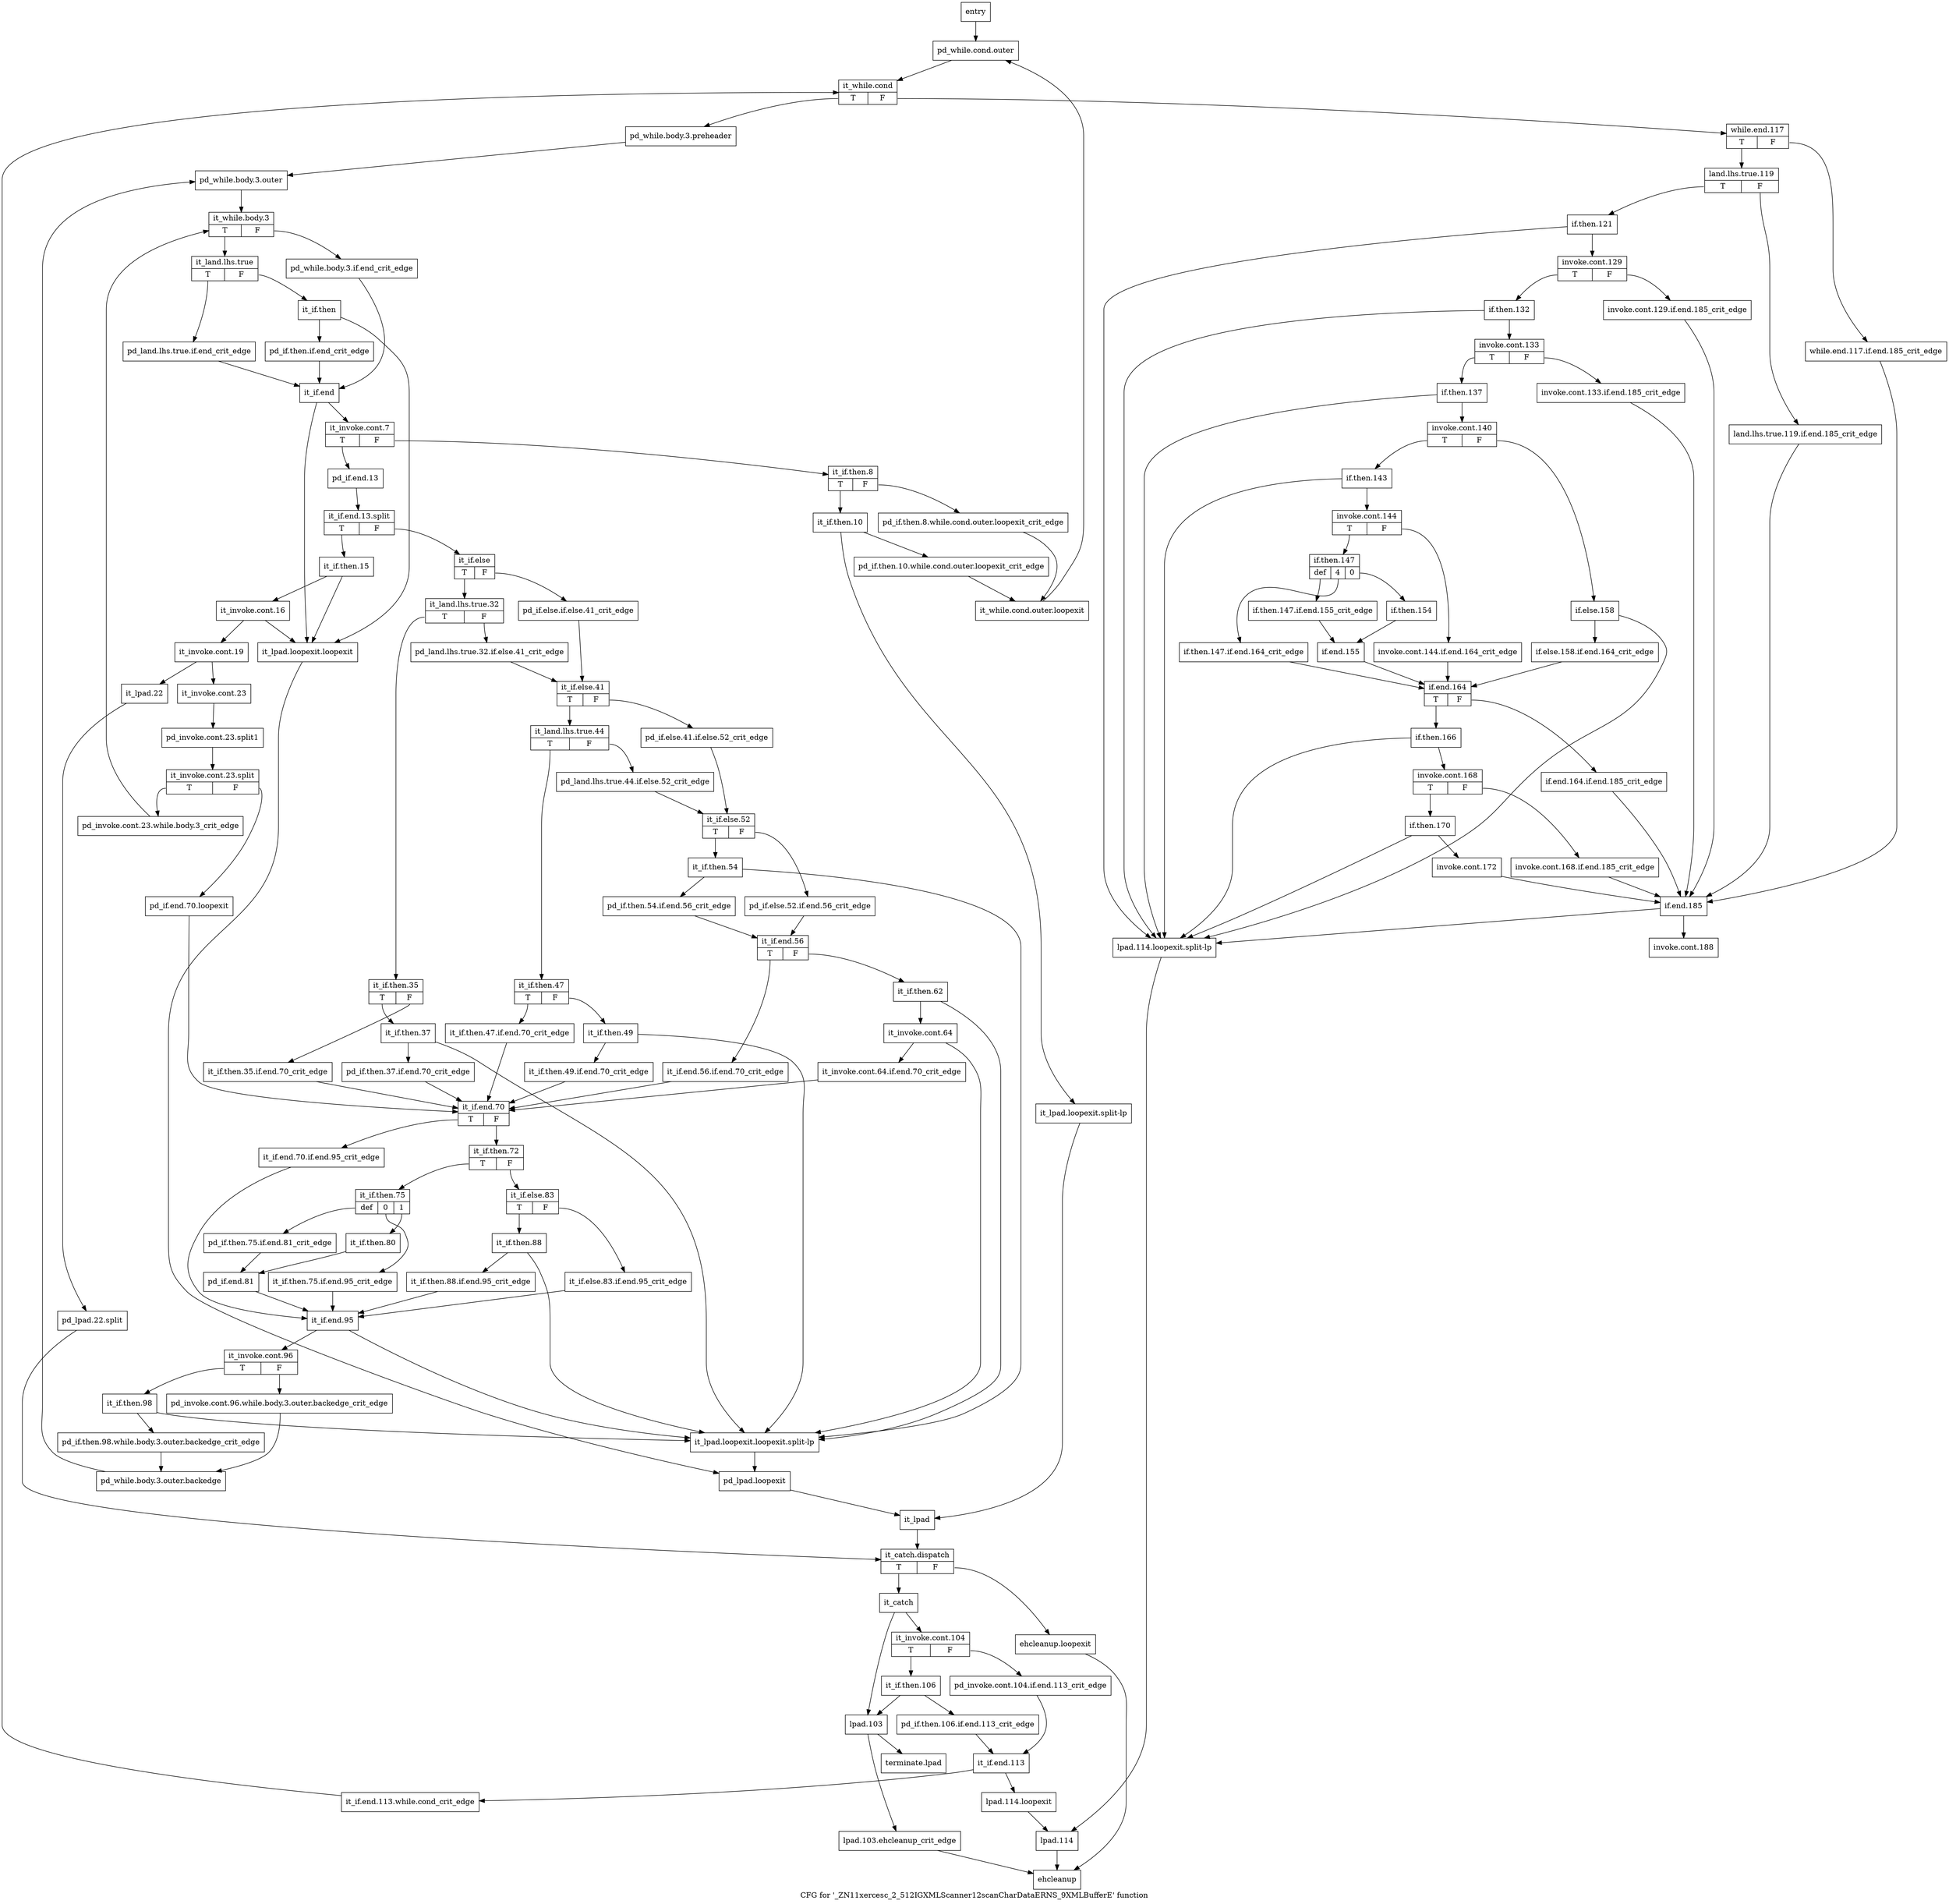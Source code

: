 digraph "CFG for '_ZN11xercesc_2_512IGXMLScanner12scanCharDataERNS_9XMLBufferE' function" {
	label="CFG for '_ZN11xercesc_2_512IGXMLScanner12scanCharDataERNS_9XMLBufferE' function";

	Node0x399b910 [shape=record,label="{entry}"];
	Node0x399b910 -> Node0x399b9b0;
	Node0x399b960 [shape=record,label="{it_while.cond.outer.loopexit}"];
	Node0x399b960 -> Node0x399b9b0;
	Node0x399b9b0 [shape=record,label="{pd_while.cond.outer}"];
	Node0x399b9b0 -> Node0x399ba00;
	Node0x399ba00 [shape=record,label="{it_while.cond|{<s0>T|<s1>F}}"];
	Node0x399ba00:s0 -> Node0x399ba50;
	Node0x399ba00:s1 -> Node0x399f860;
	Node0x399ba50 [shape=record,label="{pd_while.body.3.preheader}"];
	Node0x399ba50 -> Node0x399baa0;
	Node0x399baa0 [shape=record,label="{pd_while.body.3.outer}"];
	Node0x399baa0 -> Node0x399baf0;
	Node0x399baf0 [shape=record,label="{it_while.body.3|{<s0>T|<s1>F}}"];
	Node0x399baf0:s0 -> Node0x399bb90;
	Node0x399baf0:s1 -> Node0x399bb40;
	Node0x399bb40 [shape=record,label="{pd_while.body.3.if.end_crit_edge}"];
	Node0x399bb40 -> Node0x397ab90;
	Node0x399bb90 [shape=record,label="{it_land.lhs.true|{<s0>T|<s1>F}}"];
	Node0x399bb90:s0 -> Node0x397a910;
	Node0x399bb90:s1 -> Node0x397a960;
	Node0x397a910 [shape=record,label="{pd_land.lhs.true.if.end_crit_edge}"];
	Node0x397a910 -> Node0x397ab90;
	Node0x397a960 [shape=record,label="{it_if.then}"];
	Node0x397a960 -> Node0x397a9b0;
	Node0x397a960 -> Node0x397aa00;
	Node0x397a9b0 [shape=record,label="{pd_if.then.if.end_crit_edge}"];
	Node0x397a9b0 -> Node0x397ab90;
	Node0x397aa00 [shape=record,label="{it_lpad.loopexit.loopexit}"];
	Node0x397aa00 -> Node0x397aaa0;
	Node0x397aa50 [shape=record,label="{it_lpad.loopexit.loopexit.split-lp}"];
	Node0x397aa50 -> Node0x397aaa0;
	Node0x397aaa0 [shape=record,label="{pd_lpad.loopexit}"];
	Node0x397aaa0 -> Node0x397ab40;
	Node0x397aaf0 [shape=record,label="{it_lpad.loopexit.split-lp}"];
	Node0x397aaf0 -> Node0x397ab40;
	Node0x397ab40 [shape=record,label="{it_lpad}"];
	Node0x397ab40 -> Node0x399e690;
	Node0x397ab90 [shape=record,label="{it_if.end}"];
	Node0x397ab90 -> Node0x397abe0;
	Node0x397ab90 -> Node0x397aa00;
	Node0x397abe0 [shape=record,label="{it_invoke.cont.7|{<s0>T|<s1>F}}"];
	Node0x397abe0:s0 -> Node0x399e460;
	Node0x397abe0:s1 -> Node0x397ac30;
	Node0x397ac30 [shape=record,label="{it_if.then.8|{<s0>T|<s1>F}}"];
	Node0x397ac30:s0 -> Node0x399e3c0;
	Node0x397ac30:s1 -> Node0x399e370;
	Node0x399e370 [shape=record,label="{pd_if.then.8.while.cond.outer.loopexit_crit_edge}"];
	Node0x399e370 -> Node0x399b960;
	Node0x399e3c0 [shape=record,label="{it_if.then.10}"];
	Node0x399e3c0 -> Node0x399e410;
	Node0x399e3c0 -> Node0x397aaf0;
	Node0x399e410 [shape=record,label="{pd_if.then.10.while.cond.outer.loopexit_crit_edge}"];
	Node0x399e410 -> Node0x399b960;
	Node0x399e460 [shape=record,label="{pd_if.end.13}"];
	Node0x399e460 -> Node0xaba9a20;
	Node0xaba9a20 [shape=record,label="{it_if.end.13.split|{<s0>T|<s1>F}}"];
	Node0xaba9a20:s0 -> Node0x399e4b0;
	Node0xaba9a20:s1 -> Node0x399e870;
	Node0x399e4b0 [shape=record,label="{it_if.then.15}"];
	Node0x399e4b0 -> Node0x399e500;
	Node0x399e4b0 -> Node0x397aa00;
	Node0x399e500 [shape=record,label="{it_invoke.cont.16}"];
	Node0x399e500 -> Node0x399e550;
	Node0x399e500 -> Node0x397aa00;
	Node0x399e550 [shape=record,label="{it_invoke.cont.19}"];
	Node0x399e550 -> Node0x399e5a0;
	Node0x399e550 -> Node0x399e640;
	Node0x399e5a0 [shape=record,label="{it_invoke.cont.23}"];
	Node0x399e5a0 -> Node0xab09d00;
	Node0xab09d00 [shape=record,label="{pd_invoke.cont.23.split1}"];
	Node0xab09d00 -> Node0xab521d0;
	Node0xab521d0 [shape=record,label="{it_invoke.cont.23.split|{<s0>T|<s1>F}}"];
	Node0xab521d0:s0 -> Node0x399e5f0;
	Node0xab521d0:s1 -> Node0x399f040;
	Node0x399e5f0 [shape=record,label="{pd_invoke.cont.23.while.body.3_crit_edge}"];
	Node0x399e5f0 -> Node0x399baf0;
	Node0x399e640 [shape=record,label="{it_lpad.22}"];
	Node0x399e640 -> Node0xaa69300;
	Node0xaa69300 [shape=record,label="{pd_lpad.22.split}"];
	Node0xaa69300 -> Node0x399e690;
	Node0x399e690 [shape=record,label="{it_catch.dispatch|{<s0>T|<s1>F}}"];
	Node0x399e690:s0 -> Node0x399e6e0;
	Node0x399e690:s1 -> Node0x39a0210;
	Node0x399e6e0 [shape=record,label="{it_catch}"];
	Node0x399e6e0 -> Node0x399e730;
	Node0x399e6e0 -> Node0x399f630;
	Node0x399e730 [shape=record,label="{it_invoke.cont.104|{<s0>T|<s1>F}}"];
	Node0x399e730:s0 -> Node0x399e7d0;
	Node0x399e730:s1 -> Node0x399e780;
	Node0x399e780 [shape=record,label="{pd_invoke.cont.104.if.end.113_crit_edge}"];
	Node0x399e780 -> Node0x399f6d0;
	Node0x399e7d0 [shape=record,label="{it_if.then.106}"];
	Node0x399e7d0 -> Node0x399e820;
	Node0x399e7d0 -> Node0x399f630;
	Node0x399e820 [shape=record,label="{pd_if.then.106.if.end.113_crit_edge}"];
	Node0x399e820 -> Node0x399f6d0;
	Node0x399e870 [shape=record,label="{it_if.else|{<s0>T|<s1>F}}"];
	Node0x399e870:s0 -> Node0x399e910;
	Node0x399e870:s1 -> Node0x399e8c0;
	Node0x399e8c0 [shape=record,label="{pd_if.else.if.else.41_crit_edge}"];
	Node0x399e8c0 -> Node0x399eaf0;
	Node0x399e910 [shape=record,label="{it_land.lhs.true.32|{<s0>T|<s1>F}}"];
	Node0x399e910:s0 -> Node0x399e9b0;
	Node0x399e910:s1 -> Node0x399e960;
	Node0x399e960 [shape=record,label="{pd_land.lhs.true.32.if.else.41_crit_edge}"];
	Node0x399e960 -> Node0x399eaf0;
	Node0x399e9b0 [shape=record,label="{it_if.then.35|{<s0>T|<s1>F}}"];
	Node0x399e9b0:s0 -> Node0x399ea50;
	Node0x399e9b0:s1 -> Node0x399ea00;
	Node0x399ea00 [shape=record,label="{it_if.then.35.if.end.70_crit_edge}"];
	Node0x399ea00 -> Node0x399f090;
	Node0x399ea50 [shape=record,label="{it_if.then.37}"];
	Node0x399ea50 -> Node0x399eaa0;
	Node0x399ea50 -> Node0x397aa50;
	Node0x399eaa0 [shape=record,label="{pd_if.then.37.if.end.70_crit_edge}"];
	Node0x399eaa0 -> Node0x399f090;
	Node0x399eaf0 [shape=record,label="{it_if.else.41|{<s0>T|<s1>F}}"];
	Node0x399eaf0:s0 -> Node0x399eb90;
	Node0x399eaf0:s1 -> Node0x399eb40;
	Node0x399eb40 [shape=record,label="{pd_if.else.41.if.else.52_crit_edge}"];
	Node0x399eb40 -> Node0x399ed70;
	Node0x399eb90 [shape=record,label="{it_land.lhs.true.44|{<s0>T|<s1>F}}"];
	Node0x399eb90:s0 -> Node0x399ec30;
	Node0x399eb90:s1 -> Node0x399ebe0;
	Node0x399ebe0 [shape=record,label="{pd_land.lhs.true.44.if.else.52_crit_edge}"];
	Node0x399ebe0 -> Node0x399ed70;
	Node0x399ec30 [shape=record,label="{it_if.then.47|{<s0>T|<s1>F}}"];
	Node0x399ec30:s0 -> Node0x399ec80;
	Node0x399ec30:s1 -> Node0x399ecd0;
	Node0x399ec80 [shape=record,label="{it_if.then.47.if.end.70_crit_edge}"];
	Node0x399ec80 -> Node0x399f090;
	Node0x399ecd0 [shape=record,label="{it_if.then.49}"];
	Node0x399ecd0 -> Node0x399ed20;
	Node0x399ecd0 -> Node0x397aa50;
	Node0x399ed20 [shape=record,label="{it_if.then.49.if.end.70_crit_edge}"];
	Node0x399ed20 -> Node0x399f090;
	Node0x399ed70 [shape=record,label="{it_if.else.52|{<s0>T|<s1>F}}"];
	Node0x399ed70:s0 -> Node0x399ee10;
	Node0x399ed70:s1 -> Node0x399edc0;
	Node0x399edc0 [shape=record,label="{pd_if.else.52.if.end.56_crit_edge}"];
	Node0x399edc0 -> Node0x399eeb0;
	Node0x399ee10 [shape=record,label="{it_if.then.54}"];
	Node0x399ee10 -> Node0x399ee60;
	Node0x399ee10 -> Node0x397aa50;
	Node0x399ee60 [shape=record,label="{pd_if.then.54.if.end.56_crit_edge}"];
	Node0x399ee60 -> Node0x399eeb0;
	Node0x399eeb0 [shape=record,label="{it_if.end.56|{<s0>T|<s1>F}}"];
	Node0x399eeb0:s0 -> Node0x399ef00;
	Node0x399eeb0:s1 -> Node0x399ef50;
	Node0x399ef00 [shape=record,label="{it_if.end.56.if.end.70_crit_edge}"];
	Node0x399ef00 -> Node0x399f090;
	Node0x399ef50 [shape=record,label="{it_if.then.62}"];
	Node0x399ef50 -> Node0x399efa0;
	Node0x399ef50 -> Node0x397aa50;
	Node0x399efa0 [shape=record,label="{it_invoke.cont.64}"];
	Node0x399efa0 -> Node0x399eff0;
	Node0x399efa0 -> Node0x397aa50;
	Node0x399eff0 [shape=record,label="{it_invoke.cont.64.if.end.70_crit_edge}"];
	Node0x399eff0 -> Node0x399f090;
	Node0x399f040 [shape=record,label="{pd_if.end.70.loopexit}"];
	Node0x399f040 -> Node0x399f090;
	Node0x399f090 [shape=record,label="{it_if.end.70|{<s0>T|<s1>F}}"];
	Node0x399f090:s0 -> Node0x399f0e0;
	Node0x399f090:s1 -> Node0x399f130;
	Node0x399f0e0 [shape=record,label="{it_if.end.70.if.end.95_crit_edge}"];
	Node0x399f0e0 -> Node0x399f450;
	Node0x399f130 [shape=record,label="{it_if.then.72|{<s0>T|<s1>F}}"];
	Node0x399f130:s0 -> Node0x399f180;
	Node0x399f130:s1 -> Node0x399f310;
	Node0x399f180 [shape=record,label="{it_if.then.75|{<s0>def|<s1>0|<s2>1}}"];
	Node0x399f180:s0 -> Node0x399f220;
	Node0x399f180:s1 -> Node0x399f1d0;
	Node0x399f180:s2 -> Node0x399f270;
	Node0x399f1d0 [shape=record,label="{it_if.then.75.if.end.95_crit_edge}"];
	Node0x399f1d0 -> Node0x399f450;
	Node0x399f220 [shape=record,label="{pd_if.then.75.if.end.81_crit_edge}"];
	Node0x399f220 -> Node0x399f2c0;
	Node0x399f270 [shape=record,label="{it_if.then.80}"];
	Node0x399f270 -> Node0x399f2c0;
	Node0x399f2c0 [shape=record,label="{pd_if.end.81}"];
	Node0x399f2c0 -> Node0x399f450;
	Node0x399f310 [shape=record,label="{it_if.else.83|{<s0>T|<s1>F}}"];
	Node0x399f310:s0 -> Node0x399f3b0;
	Node0x399f310:s1 -> Node0x399f360;
	Node0x399f360 [shape=record,label="{it_if.else.83.if.end.95_crit_edge}"];
	Node0x399f360 -> Node0x399f450;
	Node0x399f3b0 [shape=record,label="{it_if.then.88}"];
	Node0x399f3b0 -> Node0x399f400;
	Node0x399f3b0 -> Node0x397aa50;
	Node0x399f400 [shape=record,label="{it_if.then.88.if.end.95_crit_edge}"];
	Node0x399f400 -> Node0x399f450;
	Node0x399f450 [shape=record,label="{it_if.end.95}"];
	Node0x399f450 -> Node0x399f4a0;
	Node0x399f450 -> Node0x397aa50;
	Node0x399f4a0 [shape=record,label="{it_invoke.cont.96|{<s0>T|<s1>F}}"];
	Node0x399f4a0:s0 -> Node0x399f540;
	Node0x399f4a0:s1 -> Node0x399f4f0;
	Node0x399f4f0 [shape=record,label="{pd_invoke.cont.96.while.body.3.outer.backedge_crit_edge}"];
	Node0x399f4f0 -> Node0x399f5e0;
	Node0x399f540 [shape=record,label="{it_if.then.98}"];
	Node0x399f540 -> Node0x399f590;
	Node0x399f540 -> Node0x397aa50;
	Node0x399f590 [shape=record,label="{pd_if.then.98.while.body.3.outer.backedge_crit_edge}"];
	Node0x399f590 -> Node0x399f5e0;
	Node0x399f5e0 [shape=record,label="{pd_while.body.3.outer.backedge}"];
	Node0x399f5e0 -> Node0x399baa0;
	Node0x399f630 [shape=record,label="{lpad.103}"];
	Node0x399f630 -> Node0x399f680;
	Node0x399f630 -> Node0x39a02b0;
	Node0x399f680 [shape=record,label="{lpad.103.ehcleanup_crit_edge}"];
	Node0x399f680 -> Node0x39a0260;
	Node0x399f6d0 [shape=record,label="{it_if.end.113}"];
	Node0x399f6d0 -> Node0x399f720;
	Node0x399f6d0 -> Node0x399f770;
	Node0x399f720 [shape=record,label="{it_if.end.113.while.cond_crit_edge}"];
	Node0x399f720 -> Node0x399ba00;
	Node0x399f770 [shape=record,label="{lpad.114.loopexit}"];
	Node0x399f770 -> Node0x399f810;
	Node0x399f7c0 [shape=record,label="{lpad.114.loopexit.split-lp}"];
	Node0x399f7c0 -> Node0x399f810;
	Node0x399f810 [shape=record,label="{lpad.114}"];
	Node0x399f810 -> Node0x39a0260;
	Node0x399f860 [shape=record,label="{while.end.117|{<s0>T|<s1>F}}"];
	Node0x399f860:s0 -> Node0x399f900;
	Node0x399f860:s1 -> Node0x399f8b0;
	Node0x399f8b0 [shape=record,label="{while.end.117.if.end.185_crit_edge}"];
	Node0x399f8b0 -> Node0x39a0170;
	Node0x399f900 [shape=record,label="{land.lhs.true.119|{<s0>T|<s1>F}}"];
	Node0x399f900:s0 -> Node0x399f9a0;
	Node0x399f900:s1 -> Node0x399f950;
	Node0x399f950 [shape=record,label="{land.lhs.true.119.if.end.185_crit_edge}"];
	Node0x399f950 -> Node0x39a0170;
	Node0x399f9a0 [shape=record,label="{if.then.121}"];
	Node0x399f9a0 -> Node0x399f9f0;
	Node0x399f9a0 -> Node0x399f7c0;
	Node0x399f9f0 [shape=record,label="{invoke.cont.129|{<s0>T|<s1>F}}"];
	Node0x399f9f0:s0 -> Node0x399fa90;
	Node0x399f9f0:s1 -> Node0x399fa40;
	Node0x399fa40 [shape=record,label="{invoke.cont.129.if.end.185_crit_edge}"];
	Node0x399fa40 -> Node0x39a0170;
	Node0x399fa90 [shape=record,label="{if.then.132}"];
	Node0x399fa90 -> Node0x399fae0;
	Node0x399fa90 -> Node0x399f7c0;
	Node0x399fae0 [shape=record,label="{invoke.cont.133|{<s0>T|<s1>F}}"];
	Node0x399fae0:s0 -> Node0x399fb80;
	Node0x399fae0:s1 -> Node0x399fb30;
	Node0x399fb30 [shape=record,label="{invoke.cont.133.if.end.185_crit_edge}"];
	Node0x399fb30 -> Node0x39a0170;
	Node0x399fb80 [shape=record,label="{if.then.137}"];
	Node0x399fb80 -> Node0x399fbd0;
	Node0x399fb80 -> Node0x399f7c0;
	Node0x399fbd0 [shape=record,label="{invoke.cont.140|{<s0>T|<s1>F}}"];
	Node0x399fbd0:s0 -> Node0x399fc20;
	Node0x399fbd0:s1 -> Node0x399fea0;
	Node0x399fc20 [shape=record,label="{if.then.143}"];
	Node0x399fc20 -> Node0x399fc70;
	Node0x399fc20 -> Node0x399f7c0;
	Node0x399fc70 [shape=record,label="{invoke.cont.144|{<s0>T|<s1>F}}"];
	Node0x399fc70:s0 -> Node0x399fd10;
	Node0x399fc70:s1 -> Node0x399fcc0;
	Node0x399fcc0 [shape=record,label="{invoke.cont.144.if.end.164_crit_edge}"];
	Node0x399fcc0 -> Node0x399ff40;
	Node0x399fd10 [shape=record,label="{if.then.147|{<s0>def|<s1>4|<s2>0}}"];
	Node0x399fd10:s0 -> Node0x399fdb0;
	Node0x399fd10:s1 -> Node0x399fd60;
	Node0x399fd10:s2 -> Node0x399fe00;
	Node0x399fd60 [shape=record,label="{if.then.147.if.end.164_crit_edge}"];
	Node0x399fd60 -> Node0x399ff40;
	Node0x399fdb0 [shape=record,label="{if.then.147.if.end.155_crit_edge}"];
	Node0x399fdb0 -> Node0x399fe50;
	Node0x399fe00 [shape=record,label="{if.then.154}"];
	Node0x399fe00 -> Node0x399fe50;
	Node0x399fe50 [shape=record,label="{if.end.155}"];
	Node0x399fe50 -> Node0x399ff40;
	Node0x399fea0 [shape=record,label="{if.else.158}"];
	Node0x399fea0 -> Node0x399fef0;
	Node0x399fea0 -> Node0x399f7c0;
	Node0x399fef0 [shape=record,label="{if.else.158.if.end.164_crit_edge}"];
	Node0x399fef0 -> Node0x399ff40;
	Node0x399ff40 [shape=record,label="{if.end.164|{<s0>T|<s1>F}}"];
	Node0x399ff40:s0 -> Node0x399ffe0;
	Node0x399ff40:s1 -> Node0x399ff90;
	Node0x399ff90 [shape=record,label="{if.end.164.if.end.185_crit_edge}"];
	Node0x399ff90 -> Node0x39a0170;
	Node0x399ffe0 [shape=record,label="{if.then.166}"];
	Node0x399ffe0 -> Node0x39a0030;
	Node0x399ffe0 -> Node0x399f7c0;
	Node0x39a0030 [shape=record,label="{invoke.cont.168|{<s0>T|<s1>F}}"];
	Node0x39a0030:s0 -> Node0x39a00d0;
	Node0x39a0030:s1 -> Node0x39a0080;
	Node0x39a0080 [shape=record,label="{invoke.cont.168.if.end.185_crit_edge}"];
	Node0x39a0080 -> Node0x39a0170;
	Node0x39a00d0 [shape=record,label="{if.then.170}"];
	Node0x39a00d0 -> Node0x39a0120;
	Node0x39a00d0 -> Node0x399f7c0;
	Node0x39a0120 [shape=record,label="{invoke.cont.172}"];
	Node0x39a0120 -> Node0x39a0170;
	Node0x39a0170 [shape=record,label="{if.end.185}"];
	Node0x39a0170 -> Node0x39a01c0;
	Node0x39a0170 -> Node0x399f7c0;
	Node0x39a01c0 [shape=record,label="{invoke.cont.188}"];
	Node0x39a0210 [shape=record,label="{ehcleanup.loopexit}"];
	Node0x39a0210 -> Node0x39a0260;
	Node0x39a0260 [shape=record,label="{ehcleanup}"];
	Node0x39a02b0 [shape=record,label="{terminate.lpad}"];
}
